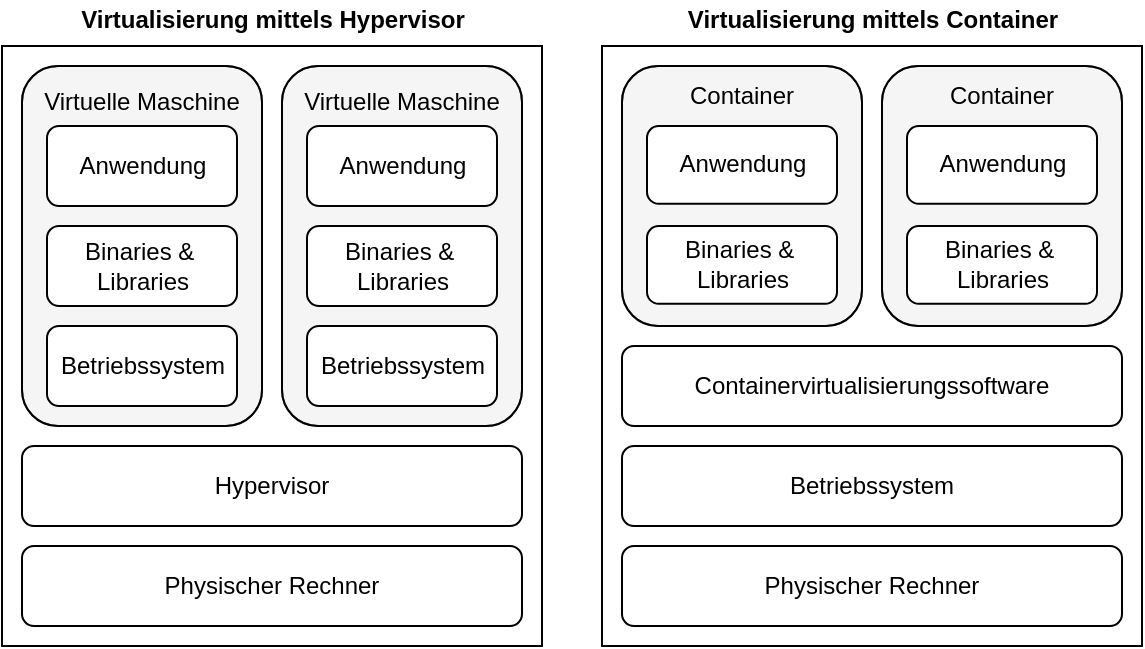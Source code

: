<mxfile version="16.4.8" type="google"><diagram id="FWW91X7bdVdhYB1IruM8" name="Page-1"><mxGraphModel dx="2062" dy="705" grid="1" gridSize="10" guides="1" tooltips="1" connect="1" arrows="1" fold="1" page="1" pageScale="1" pageWidth="1169" pageHeight="827" math="0" shadow="0"><root><mxCell id="0"/><mxCell id="1" parent="0"/><mxCell id="Mj_mWvljhrSdb4F0jTyk-85" value="" style="group" parent="1" vertex="1" connectable="0"><mxGeometry x="40" y="40" width="270" height="300" as="geometry"/></mxCell><mxCell id="Mj_mWvljhrSdb4F0jTyk-78" value="" style="rounded=0;whiteSpace=wrap;html=1;fillColor=none;" parent="Mj_mWvljhrSdb4F0jTyk-85" vertex="1"><mxGeometry width="270" height="300" as="geometry"/></mxCell><mxCell id="Mj_mWvljhrSdb4F0jTyk-69" value="" style="group;fillColor=#f5f5f5;fontColor=#333333;strokeColor=#666666;rounded=1;" parent="Mj_mWvljhrSdb4F0jTyk-85" vertex="1" connectable="0"><mxGeometry x="10" y="10" width="120" height="180" as="geometry"/></mxCell><mxCell id="Mj_mWvljhrSdb4F0jTyk-70" value="" style="group" parent="Mj_mWvljhrSdb4F0jTyk-69" vertex="1" connectable="0"><mxGeometry width="120" height="180" as="geometry"/></mxCell><mxCell id="Mj_mWvljhrSdb4F0jTyk-71" value="&lt;div&gt;Virtuelle Maschine&lt;/div&gt;&lt;div&gt;&lt;br&gt;&lt;/div&gt;&lt;div&gt;&lt;br&gt;&lt;/div&gt;&lt;div&gt;&lt;br&gt;&lt;/div&gt;&lt;div&gt;&lt;br&gt;&lt;/div&gt;&lt;div&gt;&lt;br&gt;&lt;/div&gt;&lt;div&gt;&lt;br&gt;&lt;/div&gt;&lt;div&gt;&lt;br&gt;&lt;/div&gt;&lt;div&gt;&lt;br&gt;&lt;/div&gt;&lt;div&gt;&lt;br&gt;&lt;/div&gt;&lt;div&gt;&lt;br&gt;&lt;/div&gt;" style="rounded=1;whiteSpace=wrap;html=1;fillColor=none;" parent="Mj_mWvljhrSdb4F0jTyk-70" vertex="1"><mxGeometry width="120" height="180" as="geometry"/></mxCell><mxCell id="Mj_mWvljhrSdb4F0jTyk-72" value="Betriebssystem" style="rounded=1;whiteSpace=wrap;html=1;" parent="Mj_mWvljhrSdb4F0jTyk-70" vertex="1"><mxGeometry x="12.5" y="130" width="95" height="40" as="geometry"/></mxCell><mxCell id="Mj_mWvljhrSdb4F0jTyk-73" value="Binaries &amp;amp;&amp;nbsp; Libraries" style="rounded=1;whiteSpace=wrap;html=1;" parent="Mj_mWvljhrSdb4F0jTyk-70" vertex="1"><mxGeometry x="12.5" y="80" width="95" height="40" as="geometry"/></mxCell><mxCell id="Mj_mWvljhrSdb4F0jTyk-74" value="Anwendung" style="rounded=1;whiteSpace=wrap;html=1;" parent="Mj_mWvljhrSdb4F0jTyk-70" vertex="1"><mxGeometry x="12.5" y="30" width="95" height="40" as="geometry"/></mxCell><mxCell id="Mj_mWvljhrSdb4F0jTyk-75" value="Physischer Rechner" style="rounded=1;whiteSpace=wrap;html=1;" parent="Mj_mWvljhrSdb4F0jTyk-85" vertex="1"><mxGeometry x="10" y="250" width="250" height="40" as="geometry"/></mxCell><mxCell id="Mj_mWvljhrSdb4F0jTyk-76" value="Hypervisor" style="rounded=1;whiteSpace=wrap;html=1;" parent="Mj_mWvljhrSdb4F0jTyk-85" vertex="1"><mxGeometry x="10" y="200" width="250" height="40" as="geometry"/></mxCell><mxCell id="Mj_mWvljhrSdb4F0jTyk-79" value="" style="group;fillColor=#f5f5f5;fontColor=#333333;strokeColor=#666666;rounded=1;" parent="Mj_mWvljhrSdb4F0jTyk-85" vertex="1" connectable="0"><mxGeometry x="140" y="10" width="120" height="180" as="geometry"/></mxCell><mxCell id="Mj_mWvljhrSdb4F0jTyk-80" value="" style="group" parent="Mj_mWvljhrSdb4F0jTyk-79" vertex="1" connectable="0"><mxGeometry width="120" height="180" as="geometry"/></mxCell><mxCell id="Mj_mWvljhrSdb4F0jTyk-81" value="&lt;div&gt;Virtuelle Maschine&lt;/div&gt;&lt;div&gt;&lt;br&gt;&lt;/div&gt;&lt;div&gt;&lt;br&gt;&lt;/div&gt;&lt;div&gt;&lt;br&gt;&lt;/div&gt;&lt;div&gt;&lt;br&gt;&lt;/div&gt;&lt;div&gt;&lt;br&gt;&lt;/div&gt;&lt;div&gt;&lt;br&gt;&lt;/div&gt;&lt;div&gt;&lt;br&gt;&lt;/div&gt;&lt;div&gt;&lt;br&gt;&lt;/div&gt;&lt;div&gt;&lt;br&gt;&lt;/div&gt;&lt;div&gt;&lt;br&gt;&lt;/div&gt;" style="rounded=1;whiteSpace=wrap;html=1;fillColor=none;" parent="Mj_mWvljhrSdb4F0jTyk-80" vertex="1"><mxGeometry width="120" height="180" as="geometry"/></mxCell><mxCell id="Mj_mWvljhrSdb4F0jTyk-82" value="Betriebssystem" style="rounded=1;whiteSpace=wrap;html=1;" parent="Mj_mWvljhrSdb4F0jTyk-80" vertex="1"><mxGeometry x="12.5" y="130" width="95" height="40" as="geometry"/></mxCell><mxCell id="Mj_mWvljhrSdb4F0jTyk-83" value="Binaries &amp;amp;&amp;nbsp; Libraries" style="rounded=1;whiteSpace=wrap;html=1;" parent="Mj_mWvljhrSdb4F0jTyk-80" vertex="1"><mxGeometry x="12.5" y="80" width="95" height="40" as="geometry"/></mxCell><mxCell id="Mj_mWvljhrSdb4F0jTyk-84" value="Anwendung" style="rounded=1;whiteSpace=wrap;html=1;" parent="Mj_mWvljhrSdb4F0jTyk-80" vertex="1"><mxGeometry x="12.5" y="30" width="95" height="40" as="geometry"/></mxCell><mxCell id="Mj_mWvljhrSdb4F0jTyk-86" value="" style="group" parent="1" vertex="1" connectable="0"><mxGeometry x="340" y="40" width="270" height="300" as="geometry"/></mxCell><mxCell id="Mj_mWvljhrSdb4F0jTyk-87" value="" style="rounded=0;whiteSpace=wrap;html=1;fillColor=none;" parent="Mj_mWvljhrSdb4F0jTyk-86" vertex="1"><mxGeometry width="270" height="300" as="geometry"/></mxCell><mxCell id="Mj_mWvljhrSdb4F0jTyk-94" value="Physischer Rechner" style="rounded=1;whiteSpace=wrap;html=1;" parent="Mj_mWvljhrSdb4F0jTyk-86" vertex="1"><mxGeometry x="10" y="250" width="250" height="40" as="geometry"/></mxCell><mxCell id="Mj_mWvljhrSdb4F0jTyk-95" value="Betriebssystem" style="rounded=1;whiteSpace=wrap;html=1;" parent="Mj_mWvljhrSdb4F0jTyk-86" vertex="1"><mxGeometry x="10" y="200" width="250" height="40" as="geometry"/></mxCell><mxCell id="Mj_mWvljhrSdb4F0jTyk-103" value="" style="group;fillColor=#f5f5f5;fontColor=#333333;strokeColor=#666666;rounded=1;" parent="Mj_mWvljhrSdb4F0jTyk-86" vertex="1" connectable="0"><mxGeometry x="10" y="10" width="120" height="130" as="geometry"/></mxCell><mxCell id="Mj_mWvljhrSdb4F0jTyk-104" value="" style="group" parent="Mj_mWvljhrSdb4F0jTyk-103" vertex="1" connectable="0"><mxGeometry width="120" height="130" as="geometry"/></mxCell><mxCell id="Mj_mWvljhrSdb4F0jTyk-105" value="&lt;div&gt;Container&lt;/div&gt;&lt;div&gt;&lt;br&gt;&lt;/div&gt;&lt;div&gt;&lt;br&gt;&lt;/div&gt;&lt;div&gt;&lt;br&gt;&lt;/div&gt;&lt;div&gt;&lt;br&gt;&lt;/div&gt;&lt;div&gt;&lt;br&gt;&lt;/div&gt;&lt;div&gt;&lt;br&gt;&lt;/div&gt;&lt;div&gt;&lt;br&gt;&lt;/div&gt;" style="rounded=1;whiteSpace=wrap;html=1;fillColor=none;" parent="Mj_mWvljhrSdb4F0jTyk-104" vertex="1"><mxGeometry width="120" height="130" as="geometry"/></mxCell><mxCell id="Mj_mWvljhrSdb4F0jTyk-107" value="Binaries &amp;amp;&amp;nbsp; Libraries" style="rounded=1;whiteSpace=wrap;html=1;" parent="Mj_mWvljhrSdb4F0jTyk-104" vertex="1"><mxGeometry x="12.5" y="80" width="95" height="38.89" as="geometry"/></mxCell><mxCell id="Mj_mWvljhrSdb4F0jTyk-108" value="Anwendung" style="rounded=1;whiteSpace=wrap;html=1;" parent="Mj_mWvljhrSdb4F0jTyk-104" vertex="1"><mxGeometry x="12.5" y="30" width="95" height="38.89" as="geometry"/></mxCell><mxCell id="Mj_mWvljhrSdb4F0jTyk-109" value="" style="group;fillColor=#f5f5f5;fontColor=#333333;strokeColor=#666666;rounded=1;" parent="Mj_mWvljhrSdb4F0jTyk-86" vertex="1" connectable="0"><mxGeometry x="140" y="10" width="120" height="130" as="geometry"/></mxCell><mxCell id="Mj_mWvljhrSdb4F0jTyk-110" value="" style="group" parent="Mj_mWvljhrSdb4F0jTyk-109" vertex="1" connectable="0"><mxGeometry width="120" height="130" as="geometry"/></mxCell><mxCell id="Mj_mWvljhrSdb4F0jTyk-111" value="&lt;div&gt;Container&lt;/div&gt;&lt;div&gt;&lt;br&gt;&lt;/div&gt;&lt;div&gt;&lt;br&gt;&lt;/div&gt;&lt;div&gt;&lt;br&gt;&lt;/div&gt;&lt;div&gt;&lt;br&gt;&lt;/div&gt;&lt;div&gt;&lt;br&gt;&lt;/div&gt;&lt;div&gt;&lt;br&gt;&lt;/div&gt;&lt;div&gt;&lt;br&gt;&lt;/div&gt;" style="rounded=1;whiteSpace=wrap;html=1;fillColor=none;" parent="Mj_mWvljhrSdb4F0jTyk-110" vertex="1"><mxGeometry width="120" height="130" as="geometry"/></mxCell><mxCell id="Mj_mWvljhrSdb4F0jTyk-112" value="Binaries &amp;amp;&amp;nbsp; Libraries" style="rounded=1;whiteSpace=wrap;html=1;" parent="Mj_mWvljhrSdb4F0jTyk-110" vertex="1"><mxGeometry x="12.5" y="80" width="95" height="38.89" as="geometry"/></mxCell><mxCell id="Mj_mWvljhrSdb4F0jTyk-113" value="Anwendung" style="rounded=1;whiteSpace=wrap;html=1;" parent="Mj_mWvljhrSdb4F0jTyk-110" vertex="1"><mxGeometry x="12.5" y="30" width="95" height="38.89" as="geometry"/></mxCell><mxCell id="Mj_mWvljhrSdb4F0jTyk-114" value="Containervirtualisierungssoftware" style="rounded=1;whiteSpace=wrap;html=1;" parent="Mj_mWvljhrSdb4F0jTyk-86" vertex="1"><mxGeometry x="10" y="150" width="250" height="40" as="geometry"/></mxCell><mxCell id="Mj_mWvljhrSdb4F0jTyk-115" value="&lt;b&gt;Virtualisierung mittels Hypervisor&lt;/b&gt;" style="text;html=1;align=center;verticalAlign=middle;resizable=0;points=[];autosize=1;strokeColor=none;fillColor=none;" parent="1" vertex="1"><mxGeometry x="70" y="17" width="210" height="20" as="geometry"/></mxCell><mxCell id="Mj_mWvljhrSdb4F0jTyk-116" value="&lt;b&gt;Virtualisierung mittels Container&lt;/b&gt;" style="text;html=1;align=center;verticalAlign=middle;resizable=0;points=[];autosize=1;strokeColor=none;fillColor=none;" parent="1" vertex="1"><mxGeometry x="375" y="17" width="200" height="20" as="geometry"/></mxCell></root></mxGraphModel></diagram></mxfile>